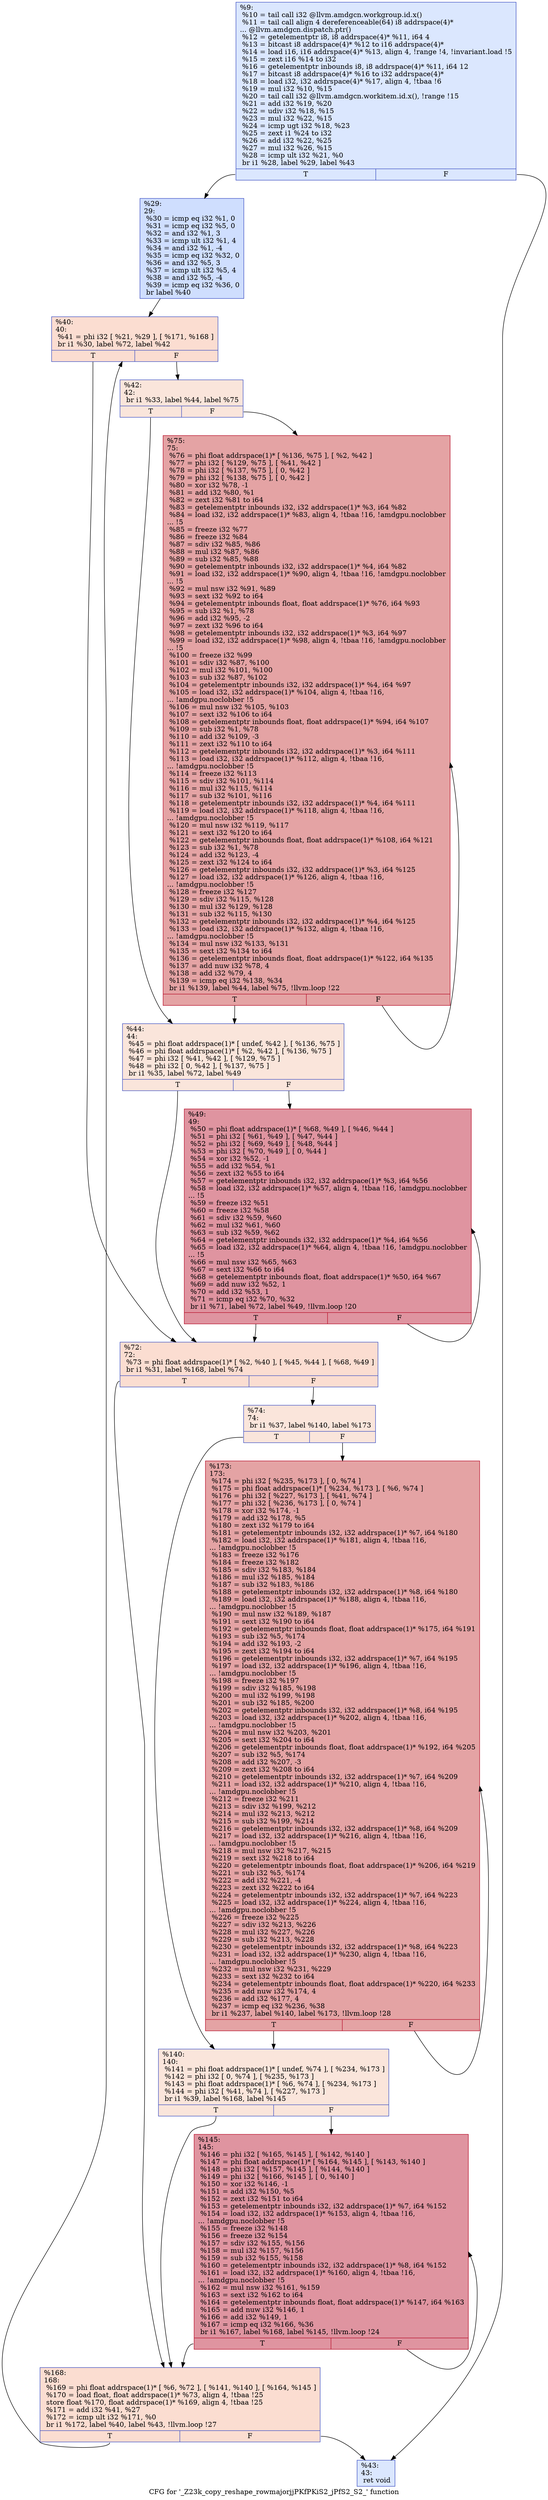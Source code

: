 digraph "CFG for '_Z23k_copy_reshape_rowmajorjjPKfPKiS2_jPfS2_S2_' function" {
	label="CFG for '_Z23k_copy_reshape_rowmajorjjPKfPKiS2_jPfS2_S2_' function";

	Node0x5c2df80 [shape=record,color="#3d50c3ff", style=filled, fillcolor="#aec9fc70",label="{%9:\l  %10 = tail call i32 @llvm.amdgcn.workgroup.id.x()\l  %11 = tail call align 4 dereferenceable(64) i8 addrspace(4)*\l... @llvm.amdgcn.dispatch.ptr()\l  %12 = getelementptr i8, i8 addrspace(4)* %11, i64 4\l  %13 = bitcast i8 addrspace(4)* %12 to i16 addrspace(4)*\l  %14 = load i16, i16 addrspace(4)* %13, align 4, !range !4, !invariant.load !5\l  %15 = zext i16 %14 to i32\l  %16 = getelementptr inbounds i8, i8 addrspace(4)* %11, i64 12\l  %17 = bitcast i8 addrspace(4)* %16 to i32 addrspace(4)*\l  %18 = load i32, i32 addrspace(4)* %17, align 4, !tbaa !6\l  %19 = mul i32 %10, %15\l  %20 = tail call i32 @llvm.amdgcn.workitem.id.x(), !range !15\l  %21 = add i32 %19, %20\l  %22 = udiv i32 %18, %15\l  %23 = mul i32 %22, %15\l  %24 = icmp ugt i32 %18, %23\l  %25 = zext i1 %24 to i32\l  %26 = add i32 %22, %25\l  %27 = mul i32 %26, %15\l  %28 = icmp ult i32 %21, %0\l  br i1 %28, label %29, label %43\l|{<s0>T|<s1>F}}"];
	Node0x5c2df80:s0 -> Node0x5c31070;
	Node0x5c2df80:s1 -> Node0x5c31100;
	Node0x5c31070 [shape=record,color="#3d50c3ff", style=filled, fillcolor="#93b5fe70",label="{%29:\l29:                                               \l  %30 = icmp eq i32 %1, 0\l  %31 = icmp eq i32 %5, 0\l  %32 = and i32 %1, 3\l  %33 = icmp ult i32 %1, 4\l  %34 = and i32 %1, -4\l  %35 = icmp eq i32 %32, 0\l  %36 = and i32 %5, 3\l  %37 = icmp ult i32 %5, 4\l  %38 = and i32 %5, -4\l  %39 = icmp eq i32 %36, 0\l  br label %40\l}"];
	Node0x5c31070 -> Node0x5c31990;
	Node0x5c31990 [shape=record,color="#3d50c3ff", style=filled, fillcolor="#f7b39670",label="{%40:\l40:                                               \l  %41 = phi i32 [ %21, %29 ], [ %171, %168 ]\l  br i1 %30, label %72, label %42\l|{<s0>T|<s1>F}}"];
	Node0x5c31990:s0 -> Node0x5c31bc0;
	Node0x5c31990:s1 -> Node0x5c31c50;
	Node0x5c31c50 [shape=record,color="#3d50c3ff", style=filled, fillcolor="#f4c5ad70",label="{%42:\l42:                                               \l  br i1 %33, label %44, label %75\l|{<s0>T|<s1>F}}"];
	Node0x5c31c50:s0 -> Node0x5c31d90;
	Node0x5c31c50:s1 -> Node0x5c31de0;
	Node0x5c31100 [shape=record,color="#3d50c3ff", style=filled, fillcolor="#aec9fc70",label="{%43:\l43:                                               \l  ret void\l}"];
	Node0x5c31d90 [shape=record,color="#3d50c3ff", style=filled, fillcolor="#f4c5ad70",label="{%44:\l44:                                               \l  %45 = phi float addrspace(1)* [ undef, %42 ], [ %136, %75 ]\l  %46 = phi float addrspace(1)* [ %2, %42 ], [ %136, %75 ]\l  %47 = phi i32 [ %41, %42 ], [ %129, %75 ]\l  %48 = phi i32 [ 0, %42 ], [ %137, %75 ]\l  br i1 %35, label %72, label %49\l|{<s0>T|<s1>F}}"];
	Node0x5c31d90:s0 -> Node0x5c31bc0;
	Node0x5c31d90:s1 -> Node0x5c32720;
	Node0x5c32720 [shape=record,color="#b70d28ff", style=filled, fillcolor="#b70d2870",label="{%49:\l49:                                               \l  %50 = phi float addrspace(1)* [ %68, %49 ], [ %46, %44 ]\l  %51 = phi i32 [ %61, %49 ], [ %47, %44 ]\l  %52 = phi i32 [ %69, %49 ], [ %48, %44 ]\l  %53 = phi i32 [ %70, %49 ], [ 0, %44 ]\l  %54 = xor i32 %52, -1\l  %55 = add i32 %54, %1\l  %56 = zext i32 %55 to i64\l  %57 = getelementptr inbounds i32, i32 addrspace(1)* %3, i64 %56\l  %58 = load i32, i32 addrspace(1)* %57, align 4, !tbaa !16, !amdgpu.noclobber\l... !5\l  %59 = freeze i32 %51\l  %60 = freeze i32 %58\l  %61 = sdiv i32 %59, %60\l  %62 = mul i32 %61, %60\l  %63 = sub i32 %59, %62\l  %64 = getelementptr inbounds i32, i32 addrspace(1)* %4, i64 %56\l  %65 = load i32, i32 addrspace(1)* %64, align 4, !tbaa !16, !amdgpu.noclobber\l... !5\l  %66 = mul nsw i32 %65, %63\l  %67 = sext i32 %66 to i64\l  %68 = getelementptr inbounds float, float addrspace(1)* %50, i64 %67\l  %69 = add nuw i32 %52, 1\l  %70 = add i32 %53, 1\l  %71 = icmp eq i32 %70, %32\l  br i1 %71, label %72, label %49, !llvm.loop !20\l|{<s0>T|<s1>F}}"];
	Node0x5c32720:s0 -> Node0x5c31bc0;
	Node0x5c32720:s1 -> Node0x5c32720;
	Node0x5c31bc0 [shape=record,color="#3d50c3ff", style=filled, fillcolor="#f7b39670",label="{%72:\l72:                                               \l  %73 = phi float addrspace(1)* [ %2, %40 ], [ %45, %44 ], [ %68, %49 ]\l  br i1 %31, label %168, label %74\l|{<s0>T|<s1>F}}"];
	Node0x5c31bc0:s0 -> Node0x5c31a80;
	Node0x5c31bc0:s1 -> Node0x5c34870;
	Node0x5c34870 [shape=record,color="#3d50c3ff", style=filled, fillcolor="#f4c5ad70",label="{%74:\l74:                                               \l  br i1 %37, label %140, label %173\l|{<s0>T|<s1>F}}"];
	Node0x5c34870:s0 -> Node0x5c34970;
	Node0x5c34870:s1 -> Node0x5c349c0;
	Node0x5c31de0 [shape=record,color="#b70d28ff", style=filled, fillcolor="#c32e3170",label="{%75:\l75:                                               \l  %76 = phi float addrspace(1)* [ %136, %75 ], [ %2, %42 ]\l  %77 = phi i32 [ %129, %75 ], [ %41, %42 ]\l  %78 = phi i32 [ %137, %75 ], [ 0, %42 ]\l  %79 = phi i32 [ %138, %75 ], [ 0, %42 ]\l  %80 = xor i32 %78, -1\l  %81 = add i32 %80, %1\l  %82 = zext i32 %81 to i64\l  %83 = getelementptr inbounds i32, i32 addrspace(1)* %3, i64 %82\l  %84 = load i32, i32 addrspace(1)* %83, align 4, !tbaa !16, !amdgpu.noclobber\l... !5\l  %85 = freeze i32 %77\l  %86 = freeze i32 %84\l  %87 = sdiv i32 %85, %86\l  %88 = mul i32 %87, %86\l  %89 = sub i32 %85, %88\l  %90 = getelementptr inbounds i32, i32 addrspace(1)* %4, i64 %82\l  %91 = load i32, i32 addrspace(1)* %90, align 4, !tbaa !16, !amdgpu.noclobber\l... !5\l  %92 = mul nsw i32 %91, %89\l  %93 = sext i32 %92 to i64\l  %94 = getelementptr inbounds float, float addrspace(1)* %76, i64 %93\l  %95 = sub i32 %1, %78\l  %96 = add i32 %95, -2\l  %97 = zext i32 %96 to i64\l  %98 = getelementptr inbounds i32, i32 addrspace(1)* %3, i64 %97\l  %99 = load i32, i32 addrspace(1)* %98, align 4, !tbaa !16, !amdgpu.noclobber\l... !5\l  %100 = freeze i32 %99\l  %101 = sdiv i32 %87, %100\l  %102 = mul i32 %101, %100\l  %103 = sub i32 %87, %102\l  %104 = getelementptr inbounds i32, i32 addrspace(1)* %4, i64 %97\l  %105 = load i32, i32 addrspace(1)* %104, align 4, !tbaa !16,\l... !amdgpu.noclobber !5\l  %106 = mul nsw i32 %105, %103\l  %107 = sext i32 %106 to i64\l  %108 = getelementptr inbounds float, float addrspace(1)* %94, i64 %107\l  %109 = sub i32 %1, %78\l  %110 = add i32 %109, -3\l  %111 = zext i32 %110 to i64\l  %112 = getelementptr inbounds i32, i32 addrspace(1)* %3, i64 %111\l  %113 = load i32, i32 addrspace(1)* %112, align 4, !tbaa !16,\l... !amdgpu.noclobber !5\l  %114 = freeze i32 %113\l  %115 = sdiv i32 %101, %114\l  %116 = mul i32 %115, %114\l  %117 = sub i32 %101, %116\l  %118 = getelementptr inbounds i32, i32 addrspace(1)* %4, i64 %111\l  %119 = load i32, i32 addrspace(1)* %118, align 4, !tbaa !16,\l... !amdgpu.noclobber !5\l  %120 = mul nsw i32 %119, %117\l  %121 = sext i32 %120 to i64\l  %122 = getelementptr inbounds float, float addrspace(1)* %108, i64 %121\l  %123 = sub i32 %1, %78\l  %124 = add i32 %123, -4\l  %125 = zext i32 %124 to i64\l  %126 = getelementptr inbounds i32, i32 addrspace(1)* %3, i64 %125\l  %127 = load i32, i32 addrspace(1)* %126, align 4, !tbaa !16,\l... !amdgpu.noclobber !5\l  %128 = freeze i32 %127\l  %129 = sdiv i32 %115, %128\l  %130 = mul i32 %129, %128\l  %131 = sub i32 %115, %130\l  %132 = getelementptr inbounds i32, i32 addrspace(1)* %4, i64 %125\l  %133 = load i32, i32 addrspace(1)* %132, align 4, !tbaa !16,\l... !amdgpu.noclobber !5\l  %134 = mul nsw i32 %133, %131\l  %135 = sext i32 %134 to i64\l  %136 = getelementptr inbounds float, float addrspace(1)* %122, i64 %135\l  %137 = add nuw i32 %78, 4\l  %138 = add i32 %79, 4\l  %139 = icmp eq i32 %138, %34\l  br i1 %139, label %44, label %75, !llvm.loop !22\l|{<s0>T|<s1>F}}"];
	Node0x5c31de0:s0 -> Node0x5c31d90;
	Node0x5c31de0:s1 -> Node0x5c31de0;
	Node0x5c34970 [shape=record,color="#3d50c3ff", style=filled, fillcolor="#f4c5ad70",label="{%140:\l140:                                              \l  %141 = phi float addrspace(1)* [ undef, %74 ], [ %234, %173 ]\l  %142 = phi i32 [ 0, %74 ], [ %235, %173 ]\l  %143 = phi float addrspace(1)* [ %6, %74 ], [ %234, %173 ]\l  %144 = phi i32 [ %41, %74 ], [ %227, %173 ]\l  br i1 %39, label %168, label %145\l|{<s0>T|<s1>F}}"];
	Node0x5c34970:s0 -> Node0x5c31a80;
	Node0x5c34970:s1 -> Node0x5c37790;
	Node0x5c37790 [shape=record,color="#b70d28ff", style=filled, fillcolor="#b70d2870",label="{%145:\l145:                                              \l  %146 = phi i32 [ %165, %145 ], [ %142, %140 ]\l  %147 = phi float addrspace(1)* [ %164, %145 ], [ %143, %140 ]\l  %148 = phi i32 [ %157, %145 ], [ %144, %140 ]\l  %149 = phi i32 [ %166, %145 ], [ 0, %140 ]\l  %150 = xor i32 %146, -1\l  %151 = add i32 %150, %5\l  %152 = zext i32 %151 to i64\l  %153 = getelementptr inbounds i32, i32 addrspace(1)* %7, i64 %152\l  %154 = load i32, i32 addrspace(1)* %153, align 4, !tbaa !16,\l... !amdgpu.noclobber !5\l  %155 = freeze i32 %148\l  %156 = freeze i32 %154\l  %157 = sdiv i32 %155, %156\l  %158 = mul i32 %157, %156\l  %159 = sub i32 %155, %158\l  %160 = getelementptr inbounds i32, i32 addrspace(1)* %8, i64 %152\l  %161 = load i32, i32 addrspace(1)* %160, align 4, !tbaa !16,\l... !amdgpu.noclobber !5\l  %162 = mul nsw i32 %161, %159\l  %163 = sext i32 %162 to i64\l  %164 = getelementptr inbounds float, float addrspace(1)* %147, i64 %163\l  %165 = add nuw i32 %146, 1\l  %166 = add i32 %149, 1\l  %167 = icmp eq i32 %166, %36\l  br i1 %167, label %168, label %145, !llvm.loop !24\l|{<s0>T|<s1>F}}"];
	Node0x5c37790:s0 -> Node0x5c31a80;
	Node0x5c37790:s1 -> Node0x5c37790;
	Node0x5c31a80 [shape=record,color="#3d50c3ff", style=filled, fillcolor="#f7b39670",label="{%168:\l168:                                              \l  %169 = phi float addrspace(1)* [ %6, %72 ], [ %141, %140 ], [ %164, %145 ]\l  %170 = load float, float addrspace(1)* %73, align 4, !tbaa !25\l  store float %170, float addrspace(1)* %169, align 4, !tbaa !25\l  %171 = add i32 %41, %27\l  %172 = icmp ult i32 %171, %0\l  br i1 %172, label %40, label %43, !llvm.loop !27\l|{<s0>T|<s1>F}}"];
	Node0x5c31a80:s0 -> Node0x5c31990;
	Node0x5c31a80:s1 -> Node0x5c31100;
	Node0x5c349c0 [shape=record,color="#b70d28ff", style=filled, fillcolor="#c32e3170",label="{%173:\l173:                                              \l  %174 = phi i32 [ %235, %173 ], [ 0, %74 ]\l  %175 = phi float addrspace(1)* [ %234, %173 ], [ %6, %74 ]\l  %176 = phi i32 [ %227, %173 ], [ %41, %74 ]\l  %177 = phi i32 [ %236, %173 ], [ 0, %74 ]\l  %178 = xor i32 %174, -1\l  %179 = add i32 %178, %5\l  %180 = zext i32 %179 to i64\l  %181 = getelementptr inbounds i32, i32 addrspace(1)* %7, i64 %180\l  %182 = load i32, i32 addrspace(1)* %181, align 4, !tbaa !16,\l... !amdgpu.noclobber !5\l  %183 = freeze i32 %176\l  %184 = freeze i32 %182\l  %185 = sdiv i32 %183, %184\l  %186 = mul i32 %185, %184\l  %187 = sub i32 %183, %186\l  %188 = getelementptr inbounds i32, i32 addrspace(1)* %8, i64 %180\l  %189 = load i32, i32 addrspace(1)* %188, align 4, !tbaa !16,\l... !amdgpu.noclobber !5\l  %190 = mul nsw i32 %189, %187\l  %191 = sext i32 %190 to i64\l  %192 = getelementptr inbounds float, float addrspace(1)* %175, i64 %191\l  %193 = sub i32 %5, %174\l  %194 = add i32 %193, -2\l  %195 = zext i32 %194 to i64\l  %196 = getelementptr inbounds i32, i32 addrspace(1)* %7, i64 %195\l  %197 = load i32, i32 addrspace(1)* %196, align 4, !tbaa !16,\l... !amdgpu.noclobber !5\l  %198 = freeze i32 %197\l  %199 = sdiv i32 %185, %198\l  %200 = mul i32 %199, %198\l  %201 = sub i32 %185, %200\l  %202 = getelementptr inbounds i32, i32 addrspace(1)* %8, i64 %195\l  %203 = load i32, i32 addrspace(1)* %202, align 4, !tbaa !16,\l... !amdgpu.noclobber !5\l  %204 = mul nsw i32 %203, %201\l  %205 = sext i32 %204 to i64\l  %206 = getelementptr inbounds float, float addrspace(1)* %192, i64 %205\l  %207 = sub i32 %5, %174\l  %208 = add i32 %207, -3\l  %209 = zext i32 %208 to i64\l  %210 = getelementptr inbounds i32, i32 addrspace(1)* %7, i64 %209\l  %211 = load i32, i32 addrspace(1)* %210, align 4, !tbaa !16,\l... !amdgpu.noclobber !5\l  %212 = freeze i32 %211\l  %213 = sdiv i32 %199, %212\l  %214 = mul i32 %213, %212\l  %215 = sub i32 %199, %214\l  %216 = getelementptr inbounds i32, i32 addrspace(1)* %8, i64 %209\l  %217 = load i32, i32 addrspace(1)* %216, align 4, !tbaa !16,\l... !amdgpu.noclobber !5\l  %218 = mul nsw i32 %217, %215\l  %219 = sext i32 %218 to i64\l  %220 = getelementptr inbounds float, float addrspace(1)* %206, i64 %219\l  %221 = sub i32 %5, %174\l  %222 = add i32 %221, -4\l  %223 = zext i32 %222 to i64\l  %224 = getelementptr inbounds i32, i32 addrspace(1)* %7, i64 %223\l  %225 = load i32, i32 addrspace(1)* %224, align 4, !tbaa !16,\l... !amdgpu.noclobber !5\l  %226 = freeze i32 %225\l  %227 = sdiv i32 %213, %226\l  %228 = mul i32 %227, %226\l  %229 = sub i32 %213, %228\l  %230 = getelementptr inbounds i32, i32 addrspace(1)* %8, i64 %223\l  %231 = load i32, i32 addrspace(1)* %230, align 4, !tbaa !16,\l... !amdgpu.noclobber !5\l  %232 = mul nsw i32 %231, %229\l  %233 = sext i32 %232 to i64\l  %234 = getelementptr inbounds float, float addrspace(1)* %220, i64 %233\l  %235 = add nuw i32 %174, 4\l  %236 = add i32 %177, 4\l  %237 = icmp eq i32 %236, %38\l  br i1 %237, label %140, label %173, !llvm.loop !28\l|{<s0>T|<s1>F}}"];
	Node0x5c349c0:s0 -> Node0x5c34970;
	Node0x5c349c0:s1 -> Node0x5c349c0;
}
